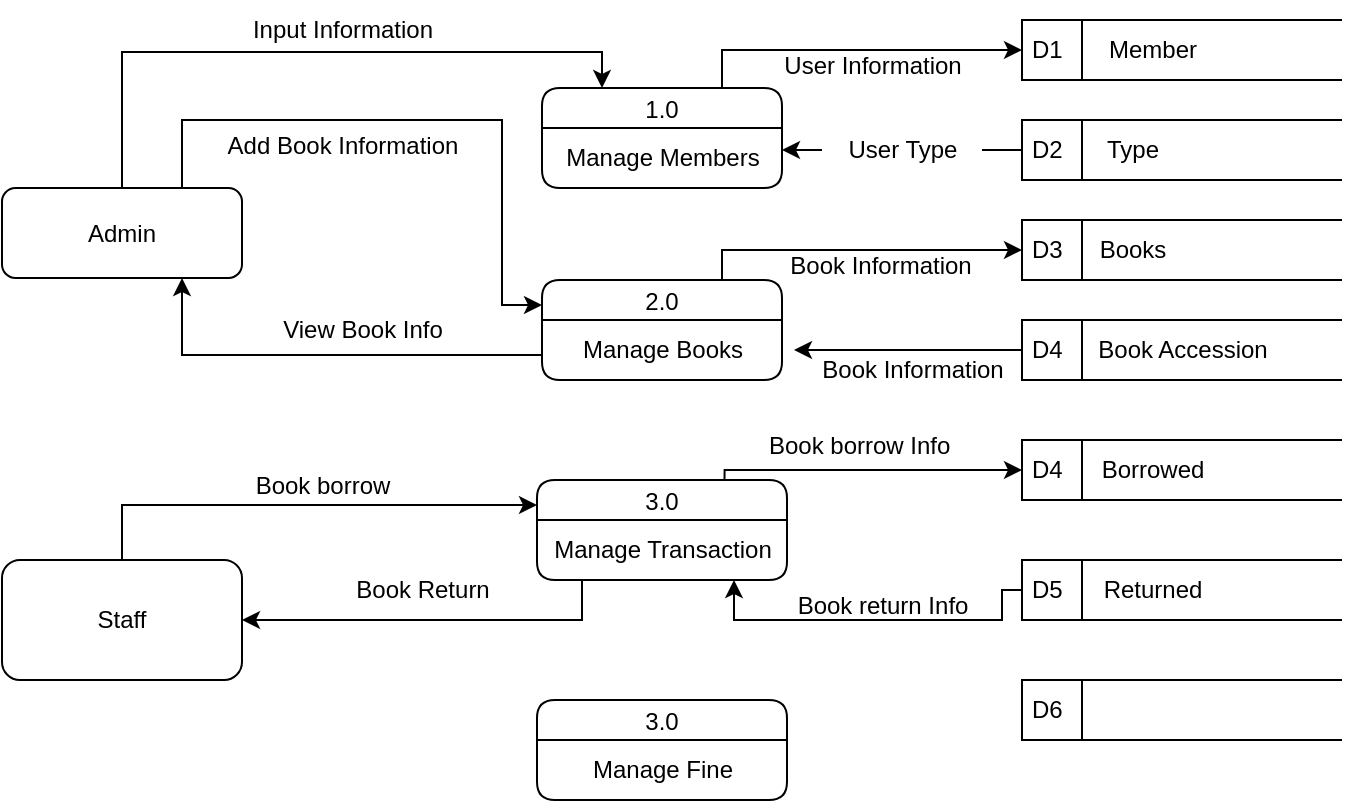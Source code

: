 <mxfile version="22.1.3" type="github">
  <diagram name="Page-1" id="CFHb4FXrexWo8pa2X_ir">
    <mxGraphModel dx="880" dy="468" grid="1" gridSize="10" guides="1" tooltips="1" connect="1" arrows="1" fold="1" page="1" pageScale="1" pageWidth="850" pageHeight="1100" math="0" shadow="0">
      <root>
        <mxCell id="0" />
        <mxCell id="1" parent="0" />
        <mxCell id="7Qbx5zO968uQRB1o4zv0-1" value="D1" style="html=1;dashed=0;whiteSpace=wrap;shape=mxgraph.dfd.dataStoreID;align=left;spacingLeft=3;points=[[0,0],[0.5,0],[1,0],[0,0.5],[1,0.5],[0,1],[0.5,1],[1,1]];" parent="1" vertex="1">
          <mxGeometry x="600" y="80" width="160" height="30" as="geometry" />
        </mxCell>
        <mxCell id="7Qbx5zO968uQRB1o4zv0-2" value="D2" style="html=1;dashed=0;whiteSpace=wrap;shape=mxgraph.dfd.dataStoreID;align=left;spacingLeft=3;points=[[0,0],[0.5,0],[1,0],[0,0.5],[1,0.5],[0,1],[0.5,1],[1,1]];" parent="1" vertex="1">
          <mxGeometry x="600" y="130" width="160" height="30" as="geometry" />
        </mxCell>
        <mxCell id="0t3XXNThO6eyCNNqy7yt-6" style="edgeStyle=orthogonalEdgeStyle;rounded=0;orthogonalLoop=1;jettySize=auto;html=1;exitX=0.75;exitY=0;exitDx=0;exitDy=0;" parent="1" source="7Qbx5zO968uQRB1o4zv0-12" target="7Qbx5zO968uQRB1o4zv0-1" edge="1">
          <mxGeometry relative="1" as="geometry">
            <Array as="points">
              <mxPoint x="450" y="95" />
            </Array>
          </mxGeometry>
        </mxCell>
        <mxCell id="7Qbx5zO968uQRB1o4zv0-12" value="1.0" style="swimlane;fontStyle=0;childLayout=stackLayout;horizontal=1;startSize=20;fillColor=#ffffff;horizontalStack=0;resizeParent=1;resizeParentMax=0;resizeLast=0;collapsible=0;marginBottom=0;swimlaneFillColor=#ffffff;rounded=1;" parent="1" vertex="1">
          <mxGeometry x="360" y="114" width="120" height="50" as="geometry" />
        </mxCell>
        <mxCell id="7Qbx5zO968uQRB1o4zv0-13" value="Manage Members" style="text;html=1;align=center;verticalAlign=middle;resizable=0;points=[];autosize=1;strokeColor=none;fillColor=none;" parent="7Qbx5zO968uQRB1o4zv0-12" vertex="1">
          <mxGeometry y="20" width="120" height="30" as="geometry" />
        </mxCell>
        <mxCell id="0t3XXNThO6eyCNNqy7yt-2" style="edgeStyle=orthogonalEdgeStyle;rounded=0;orthogonalLoop=1;jettySize=auto;html=1;exitX=0.75;exitY=0;exitDx=0;exitDy=0;entryX=0.25;entryY=0;entryDx=0;entryDy=0;" parent="1" source="0t3XXNThO6eyCNNqy7yt-1" target="7Qbx5zO968uQRB1o4zv0-12" edge="1">
          <mxGeometry relative="1" as="geometry">
            <Array as="points">
              <mxPoint x="150" y="164" />
              <mxPoint x="150" y="96" />
              <mxPoint x="390" y="96" />
            </Array>
          </mxGeometry>
        </mxCell>
        <mxCell id="g6BLfkCydCbi50HQdRzW-6" style="edgeStyle=orthogonalEdgeStyle;rounded=0;orthogonalLoop=1;jettySize=auto;html=1;exitX=0.75;exitY=0;exitDx=0;exitDy=0;entryX=0;entryY=0.25;entryDx=0;entryDy=0;" edge="1" parent="1" source="0t3XXNThO6eyCNNqy7yt-1" target="g6BLfkCydCbi50HQdRzW-2">
          <mxGeometry relative="1" as="geometry">
            <Array as="points">
              <mxPoint x="180" y="130" />
              <mxPoint x="340" y="130" />
              <mxPoint x="340" y="223" />
            </Array>
          </mxGeometry>
        </mxCell>
        <mxCell id="0t3XXNThO6eyCNNqy7yt-1" value="Admin" style="rounded=1;whiteSpace=wrap;html=1;" parent="1" vertex="1">
          <mxGeometry x="90" y="164" width="120" height="45" as="geometry" />
        </mxCell>
        <mxCell id="0t3XXNThO6eyCNNqy7yt-10" value="Input Information" style="text;html=1;align=center;verticalAlign=middle;resizable=0;points=[];autosize=1;strokeColor=none;fillColor=none;" parent="1" vertex="1">
          <mxGeometry x="205" y="70" width="110" height="30" as="geometry" />
        </mxCell>
        <mxCell id="0t3XXNThO6eyCNNqy7yt-12" value="User Information" style="text;html=1;align=center;verticalAlign=middle;resizable=0;points=[];autosize=1;strokeColor=none;fillColor=none;" parent="1" vertex="1">
          <mxGeometry x="470" y="88" width="110" height="30" as="geometry" />
        </mxCell>
        <mxCell id="0t3XXNThO6eyCNNqy7yt-13" value="Member" style="text;html=1;align=center;verticalAlign=middle;resizable=0;points=[];autosize=1;strokeColor=none;fillColor=none;" parent="1" vertex="1">
          <mxGeometry x="630" y="80" width="70" height="30" as="geometry" />
        </mxCell>
        <mxCell id="0t3XXNThO6eyCNNqy7yt-14" style="edgeStyle=orthogonalEdgeStyle;rounded=0;orthogonalLoop=1;jettySize=auto;html=1;exitX=0;exitY=0.5;exitDx=0;exitDy=0;endArrow=classic;endFill=1;startArrow=none;startFill=0;" parent="1" source="0t3XXNThO6eyCNNqy7yt-17" edge="1">
          <mxGeometry relative="1" as="geometry">
            <mxPoint x="480" y="145" as="targetPoint" />
          </mxGeometry>
        </mxCell>
        <mxCell id="0t3XXNThO6eyCNNqy7yt-18" value="" style="edgeStyle=orthogonalEdgeStyle;rounded=0;orthogonalLoop=1;jettySize=auto;html=1;exitX=0;exitY=0.5;exitDx=0;exitDy=0;endArrow=none;endFill=0;" parent="1" source="7Qbx5zO968uQRB1o4zv0-2" edge="1">
          <mxGeometry relative="1" as="geometry">
            <mxPoint x="600" y="145" as="sourcePoint" />
            <mxPoint x="580" y="145" as="targetPoint" />
          </mxGeometry>
        </mxCell>
        <mxCell id="0t3XXNThO6eyCNNqy7yt-17" value="User Type" style="text;html=1;align=center;verticalAlign=middle;resizable=0;points=[];autosize=1;strokeColor=none;fillColor=none;" parent="1" vertex="1">
          <mxGeometry x="500" y="130" width="80" height="30" as="geometry" />
        </mxCell>
        <mxCell id="0t3XXNThO6eyCNNqy7yt-19" value="Type" style="text;html=1;align=center;verticalAlign=middle;resizable=0;points=[];autosize=1;strokeColor=none;fillColor=none;" parent="1" vertex="1">
          <mxGeometry x="630" y="130" width="50" height="30" as="geometry" />
        </mxCell>
        <mxCell id="g6BLfkCydCbi50HQdRzW-11" style="edgeStyle=orthogonalEdgeStyle;rounded=0;orthogonalLoop=1;jettySize=auto;html=1;exitX=0.75;exitY=0;exitDx=0;exitDy=0;entryX=0;entryY=0.5;entryDx=0;entryDy=0;" edge="1" parent="1" source="g6BLfkCydCbi50HQdRzW-2" target="g6BLfkCydCbi50HQdRzW-9">
          <mxGeometry relative="1" as="geometry">
            <Array as="points">
              <mxPoint x="450" y="195" />
            </Array>
          </mxGeometry>
        </mxCell>
        <mxCell id="g6BLfkCydCbi50HQdRzW-17" style="edgeStyle=orthogonalEdgeStyle;rounded=0;orthogonalLoop=1;jettySize=auto;html=1;exitX=0;exitY=0.75;exitDx=0;exitDy=0;entryX=0.75;entryY=1;entryDx=0;entryDy=0;" edge="1" parent="1" source="g6BLfkCydCbi50HQdRzW-2" target="0t3XXNThO6eyCNNqy7yt-1">
          <mxGeometry relative="1" as="geometry" />
        </mxCell>
        <mxCell id="g6BLfkCydCbi50HQdRzW-2" value="2.0" style="swimlane;fontStyle=0;childLayout=stackLayout;horizontal=1;startSize=20;fillColor=#ffffff;horizontalStack=0;resizeParent=1;resizeParentMax=0;resizeLast=0;collapsible=0;marginBottom=0;swimlaneFillColor=#ffffff;rounded=1;" vertex="1" parent="1">
          <mxGeometry x="360" y="210" width="120" height="50" as="geometry" />
        </mxCell>
        <mxCell id="g6BLfkCydCbi50HQdRzW-3" value="Manage Books" style="text;html=1;align=center;verticalAlign=middle;resizable=0;points=[];autosize=1;strokeColor=none;fillColor=none;" vertex="1" parent="g6BLfkCydCbi50HQdRzW-2">
          <mxGeometry y="20" width="120" height="30" as="geometry" />
        </mxCell>
        <mxCell id="g6BLfkCydCbi50HQdRzW-27" style="edgeStyle=orthogonalEdgeStyle;rounded=0;orthogonalLoop=1;jettySize=auto;html=1;exitX=0.75;exitY=0;exitDx=0;exitDy=0;entryX=0;entryY=0.5;entryDx=0;entryDy=0;" edge="1" parent="1" source="g6BLfkCydCbi50HQdRzW-4" target="g6BLfkCydCbi50HQdRzW-20">
          <mxGeometry relative="1" as="geometry">
            <Array as="points">
              <mxPoint x="451" y="305" />
            </Array>
          </mxGeometry>
        </mxCell>
        <mxCell id="g6BLfkCydCbi50HQdRzW-4" value="3.0" style="swimlane;fontStyle=0;childLayout=stackLayout;horizontal=1;startSize=20;fillColor=#ffffff;horizontalStack=0;resizeParent=1;resizeParentMax=0;resizeLast=0;collapsible=0;marginBottom=0;swimlaneFillColor=#ffffff;rounded=1;" vertex="1" parent="1">
          <mxGeometry x="357.5" y="310" width="125" height="50" as="geometry" />
        </mxCell>
        <mxCell id="g6BLfkCydCbi50HQdRzW-5" value="Manage Transaction" style="text;html=1;align=center;verticalAlign=middle;resizable=0;points=[];autosize=1;strokeColor=none;fillColor=none;" vertex="1" parent="g6BLfkCydCbi50HQdRzW-4">
          <mxGeometry y="20" width="125" height="30" as="geometry" />
        </mxCell>
        <mxCell id="g6BLfkCydCbi50HQdRzW-7" value="Add Book Information" style="text;html=1;align=center;verticalAlign=middle;resizable=0;points=[];autosize=1;strokeColor=none;fillColor=none;" vertex="1" parent="1">
          <mxGeometry x="190" y="128" width="140" height="30" as="geometry" />
        </mxCell>
        <mxCell id="g6BLfkCydCbi50HQdRzW-9" value="D3" style="html=1;dashed=0;whiteSpace=wrap;shape=mxgraph.dfd.dataStoreID;align=left;spacingLeft=3;points=[[0,0],[0.5,0],[1,0],[0,0.5],[1,0.5],[0,1],[0.5,1],[1,1]];" vertex="1" parent="1">
          <mxGeometry x="600" y="180" width="160" height="30" as="geometry" />
        </mxCell>
        <mxCell id="g6BLfkCydCbi50HQdRzW-10" value="Books" style="text;html=1;align=center;verticalAlign=middle;resizable=0;points=[];autosize=1;strokeColor=none;fillColor=none;" vertex="1" parent="1">
          <mxGeometry x="625" y="180" width="60" height="30" as="geometry" />
        </mxCell>
        <mxCell id="g6BLfkCydCbi50HQdRzW-12" value="Book Information" style="text;html=1;align=center;verticalAlign=middle;resizable=0;points=[];autosize=1;strokeColor=none;fillColor=none;" vertex="1" parent="1">
          <mxGeometry x="474" y="188" width="110" height="30" as="geometry" />
        </mxCell>
        <mxCell id="g6BLfkCydCbi50HQdRzW-13" value="D4" style="html=1;dashed=0;whiteSpace=wrap;shape=mxgraph.dfd.dataStoreID;align=left;spacingLeft=3;points=[[0,0],[0.5,0],[1,0],[0,0.5],[1,0.5],[0,1],[0.5,1],[1,1]];" vertex="1" parent="1">
          <mxGeometry x="600" y="230" width="160" height="30" as="geometry" />
        </mxCell>
        <mxCell id="g6BLfkCydCbi50HQdRzW-14" value="Book Accession" style="text;html=1;align=center;verticalAlign=middle;resizable=0;points=[];autosize=1;strokeColor=none;fillColor=none;" vertex="1" parent="1">
          <mxGeometry x="625" y="230" width="110" height="30" as="geometry" />
        </mxCell>
        <mxCell id="g6BLfkCydCbi50HQdRzW-15" style="edgeStyle=orthogonalEdgeStyle;rounded=0;orthogonalLoop=1;jettySize=auto;html=1;exitX=0;exitY=0.5;exitDx=0;exitDy=0;entryX=1.05;entryY=0.5;entryDx=0;entryDy=0;entryPerimeter=0;" edge="1" parent="1" source="g6BLfkCydCbi50HQdRzW-13" target="g6BLfkCydCbi50HQdRzW-3">
          <mxGeometry relative="1" as="geometry" />
        </mxCell>
        <mxCell id="g6BLfkCydCbi50HQdRzW-16" value="Book Information" style="text;html=1;align=center;verticalAlign=middle;resizable=0;points=[];autosize=1;strokeColor=none;fillColor=none;" vertex="1" parent="1">
          <mxGeometry x="490" y="240" width="110" height="30" as="geometry" />
        </mxCell>
        <mxCell id="g6BLfkCydCbi50HQdRzW-18" value="View Book Info" style="text;html=1;align=center;verticalAlign=middle;resizable=0;points=[];autosize=1;strokeColor=none;fillColor=none;" vertex="1" parent="1">
          <mxGeometry x="220" y="220" width="100" height="30" as="geometry" />
        </mxCell>
        <mxCell id="g6BLfkCydCbi50HQdRzW-20" value="D4" style="html=1;dashed=0;whiteSpace=wrap;shape=mxgraph.dfd.dataStoreID;align=left;spacingLeft=3;points=[[0,0],[0.5,0],[1,0],[0,0.5],[1,0.5],[0,1],[0.5,1],[1,1]];" vertex="1" parent="1">
          <mxGeometry x="600" y="290" width="160" height="30" as="geometry" />
        </mxCell>
        <mxCell id="g6BLfkCydCbi50HQdRzW-21" value="D5" style="html=1;dashed=0;whiteSpace=wrap;shape=mxgraph.dfd.dataStoreID;align=left;spacingLeft=3;points=[[0,0],[0.5,0],[1,0],[0,0.5],[1,0.5],[0,1],[0.5,1],[1,1]];" vertex="1" parent="1">
          <mxGeometry x="600" y="350" width="160" height="30" as="geometry" />
        </mxCell>
        <mxCell id="g6BLfkCydCbi50HQdRzW-22" value="D6" style="html=1;dashed=0;whiteSpace=wrap;shape=mxgraph.dfd.dataStoreID;align=left;spacingLeft=3;points=[[0,0],[0.5,0],[1,0],[0,0.5],[1,0.5],[0,1],[0.5,1],[1,1]];" vertex="1" parent="1">
          <mxGeometry x="600" y="410" width="160" height="30" as="geometry" />
        </mxCell>
        <mxCell id="g6BLfkCydCbi50HQdRzW-23" value="Borrowed" style="text;html=1;align=center;verticalAlign=middle;resizable=0;points=[];autosize=1;strokeColor=none;fillColor=none;" vertex="1" parent="1">
          <mxGeometry x="630" y="290" width="70" height="30" as="geometry" />
        </mxCell>
        <mxCell id="g6BLfkCydCbi50HQdRzW-24" value="Returned" style="text;html=1;align=center;verticalAlign=middle;resizable=0;points=[];autosize=1;strokeColor=none;fillColor=none;" vertex="1" parent="1">
          <mxGeometry x="630" y="350" width="70" height="30" as="geometry" />
        </mxCell>
        <mxCell id="g6BLfkCydCbi50HQdRzW-26" style="edgeStyle=orthogonalEdgeStyle;rounded=0;orthogonalLoop=1;jettySize=auto;html=1;exitX=0.75;exitY=0;exitDx=0;exitDy=0;entryX=0;entryY=0.25;entryDx=0;entryDy=0;strokeColor=#000000;" edge="1" parent="1" source="g6BLfkCydCbi50HQdRzW-25" target="g6BLfkCydCbi50HQdRzW-4">
          <mxGeometry relative="1" as="geometry">
            <Array as="points">
              <mxPoint x="150" y="350" />
              <mxPoint x="150" y="323" />
            </Array>
          </mxGeometry>
        </mxCell>
        <mxCell id="g6BLfkCydCbi50HQdRzW-25" value="Staff" style="rounded=1;whiteSpace=wrap;html=1;" vertex="1" parent="1">
          <mxGeometry x="90" y="350" width="120" height="60" as="geometry" />
        </mxCell>
        <mxCell id="g6BLfkCydCbi50HQdRzW-28" value="Book borrow Info&amp;nbsp;" style="text;html=1;align=center;verticalAlign=middle;resizable=0;points=[];autosize=1;strokeColor=none;fillColor=none;" vertex="1" parent="1">
          <mxGeometry x="460" y="278" width="120" height="30" as="geometry" />
        </mxCell>
        <mxCell id="g6BLfkCydCbi50HQdRzW-29" value="Book borrow" style="text;html=1;align=center;verticalAlign=middle;resizable=0;points=[];autosize=1;strokeColor=none;fillColor=none;" vertex="1" parent="1">
          <mxGeometry x="205" y="298" width="90" height="30" as="geometry" />
        </mxCell>
        <mxCell id="g6BLfkCydCbi50HQdRzW-30" style="edgeStyle=orthogonalEdgeStyle;rounded=0;orthogonalLoop=1;jettySize=auto;html=1;exitX=0;exitY=0.5;exitDx=0;exitDy=0;entryX=0.788;entryY=1;entryDx=0;entryDy=0;entryPerimeter=0;" edge="1" parent="1" source="g6BLfkCydCbi50HQdRzW-21" target="g6BLfkCydCbi50HQdRzW-5">
          <mxGeometry relative="1" as="geometry">
            <Array as="points">
              <mxPoint x="590" y="365" />
              <mxPoint x="590" y="380" />
              <mxPoint x="456" y="380" />
            </Array>
          </mxGeometry>
        </mxCell>
        <mxCell id="g6BLfkCydCbi50HQdRzW-31" value="Book return Info" style="text;html=1;align=center;verticalAlign=middle;resizable=0;points=[];autosize=1;strokeColor=none;fillColor=none;" vertex="1" parent="1">
          <mxGeometry x="475" y="358" width="110" height="30" as="geometry" />
        </mxCell>
        <mxCell id="g6BLfkCydCbi50HQdRzW-32" style="edgeStyle=orthogonalEdgeStyle;rounded=0;orthogonalLoop=1;jettySize=auto;html=1;entryX=1;entryY=0.5;entryDx=0;entryDy=0;" edge="1" parent="1" source="g6BLfkCydCbi50HQdRzW-5" target="g6BLfkCydCbi50HQdRzW-25">
          <mxGeometry relative="1" as="geometry">
            <Array as="points">
              <mxPoint x="380" y="380" />
            </Array>
          </mxGeometry>
        </mxCell>
        <mxCell id="g6BLfkCydCbi50HQdRzW-33" value="Book Return" style="text;html=1;align=center;verticalAlign=middle;resizable=0;points=[];autosize=1;strokeColor=none;fillColor=none;" vertex="1" parent="1">
          <mxGeometry x="255" y="350" width="90" height="30" as="geometry" />
        </mxCell>
        <mxCell id="g6BLfkCydCbi50HQdRzW-34" value="3.0" style="swimlane;fontStyle=0;childLayout=stackLayout;horizontal=1;startSize=20;fillColor=#ffffff;horizontalStack=0;resizeParent=1;resizeParentMax=0;resizeLast=0;collapsible=0;marginBottom=0;swimlaneFillColor=#ffffff;rounded=1;" vertex="1" parent="1">
          <mxGeometry x="357.5" y="420" width="125" height="50" as="geometry" />
        </mxCell>
        <mxCell id="g6BLfkCydCbi50HQdRzW-35" value="Manage Fine" style="text;html=1;align=center;verticalAlign=middle;resizable=0;points=[];autosize=1;strokeColor=none;fillColor=none;" vertex="1" parent="g6BLfkCydCbi50HQdRzW-34">
          <mxGeometry y="20" width="125" height="30" as="geometry" />
        </mxCell>
      </root>
    </mxGraphModel>
  </diagram>
</mxfile>
